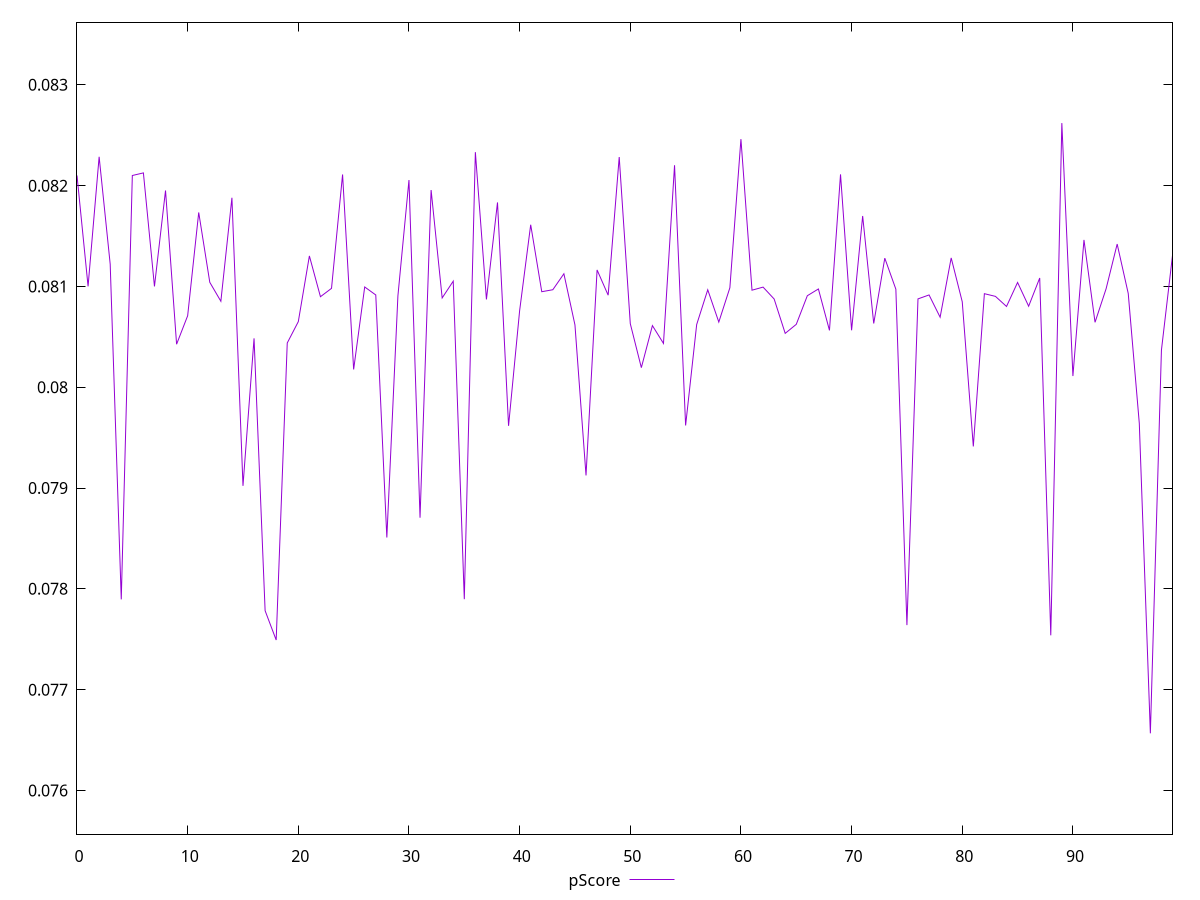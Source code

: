 reset

$pScore <<EOF
0 0.08210092304519984
1 0.08100129932595612
2 0.08228655570139332
3 0.08122111244398467
4 0.07789549400024065
5 0.08210080387015267
6 0.08212666903526533
7 0.08100043744713414
8 0.08195208345012545
9 0.0804268496825506
10 0.08070957582251043
11 0.08173434244824374
12 0.08104122055397767
13 0.08085314630454421
14 0.08188010029077541
15 0.07902182540804137
16 0.08048539131556093
17 0.07778331717449488
18 0.07749246951709449
19 0.08043936353055364
20 0.08065118773071012
21 0.08130294875423782
22 0.08089832284308113
23 0.08098128267298427
24 0.08211100391343273
25 0.08017671302029844
26 0.08099496277867302
27 0.0809157256864157
28 0.07850918201277068
29 0.08090665694395044
30 0.08205580817680225
31 0.07870591133291838
32 0.08195683177562635
33 0.08088619498266902
34 0.08105259814423005
35 0.07789736596977215
36 0.0823325284438442
37 0.08087157557991131
38 0.08183350703722986
39 0.0796172427005562
40 0.0807598931944391
41 0.08161245847235504
42 0.08094801774625565
43 0.08096758537061194
44 0.08112597954129941
45 0.08061854023261816
46 0.07912548321772378
47 0.08116398160978588
48 0.08091354400534945
49 0.08228412686237202
50 0.0806309288839474
51 0.08019461490005841
52 0.08061174728976517
53 0.08043489059586728
54 0.08220248523988838
55 0.079621033670769
56 0.08062235116641991
57 0.08096708608593606
58 0.08064686839281571
59 0.08098721662799507
60 0.08246161648879602
61 0.08096303318667186
62 0.08099351337757743
63 0.08087584866187125
64 0.08053483431158653
65 0.08062422258813584
66 0.08090812430690897
67 0.08097517293050521
68 0.08056431061608382
69 0.08211228521861785
70 0.08056528458544437
71 0.08169901937286905
72 0.08063284925194941
73 0.08128095819695191
74 0.08097293085260432
75 0.07764059790347
76 0.08087664072324152
77 0.0809158039541285
78 0.08069490154340181
79 0.08128348429238941
80 0.08084782852874073
81 0.0794129794339159
82 0.08092840607427054
83 0.08090172680546903
84 0.08080160645297269
85 0.0810398290926927
86 0.080804048797815
87 0.08108395629066001
88 0.07753920104608908
89 0.08262075590602669
90 0.08011162449885517
91 0.08146163538159101
92 0.08064438220043696
93 0.08097725841415293
94 0.08142066360577155
95 0.08093052945681478
96 0.0796416563474227
97 0.07656672492887517
98 0.08036843941521254
99 0.08130751081824339
EOF

set key outside below
set xrange [0:99]
set yrange [0.07556672492887517:0.08362075590602669]
set trange [0.07556672492887517:0.08362075590602669]
set terminal svg size 640, 500 enhanced background rgb 'white'
set output "reports/report_00031_2021-02-24T23-18-18.084Z/interactive/samples/astro/pScore/values.svg"

plot $pScore title "pScore" with line

reset
